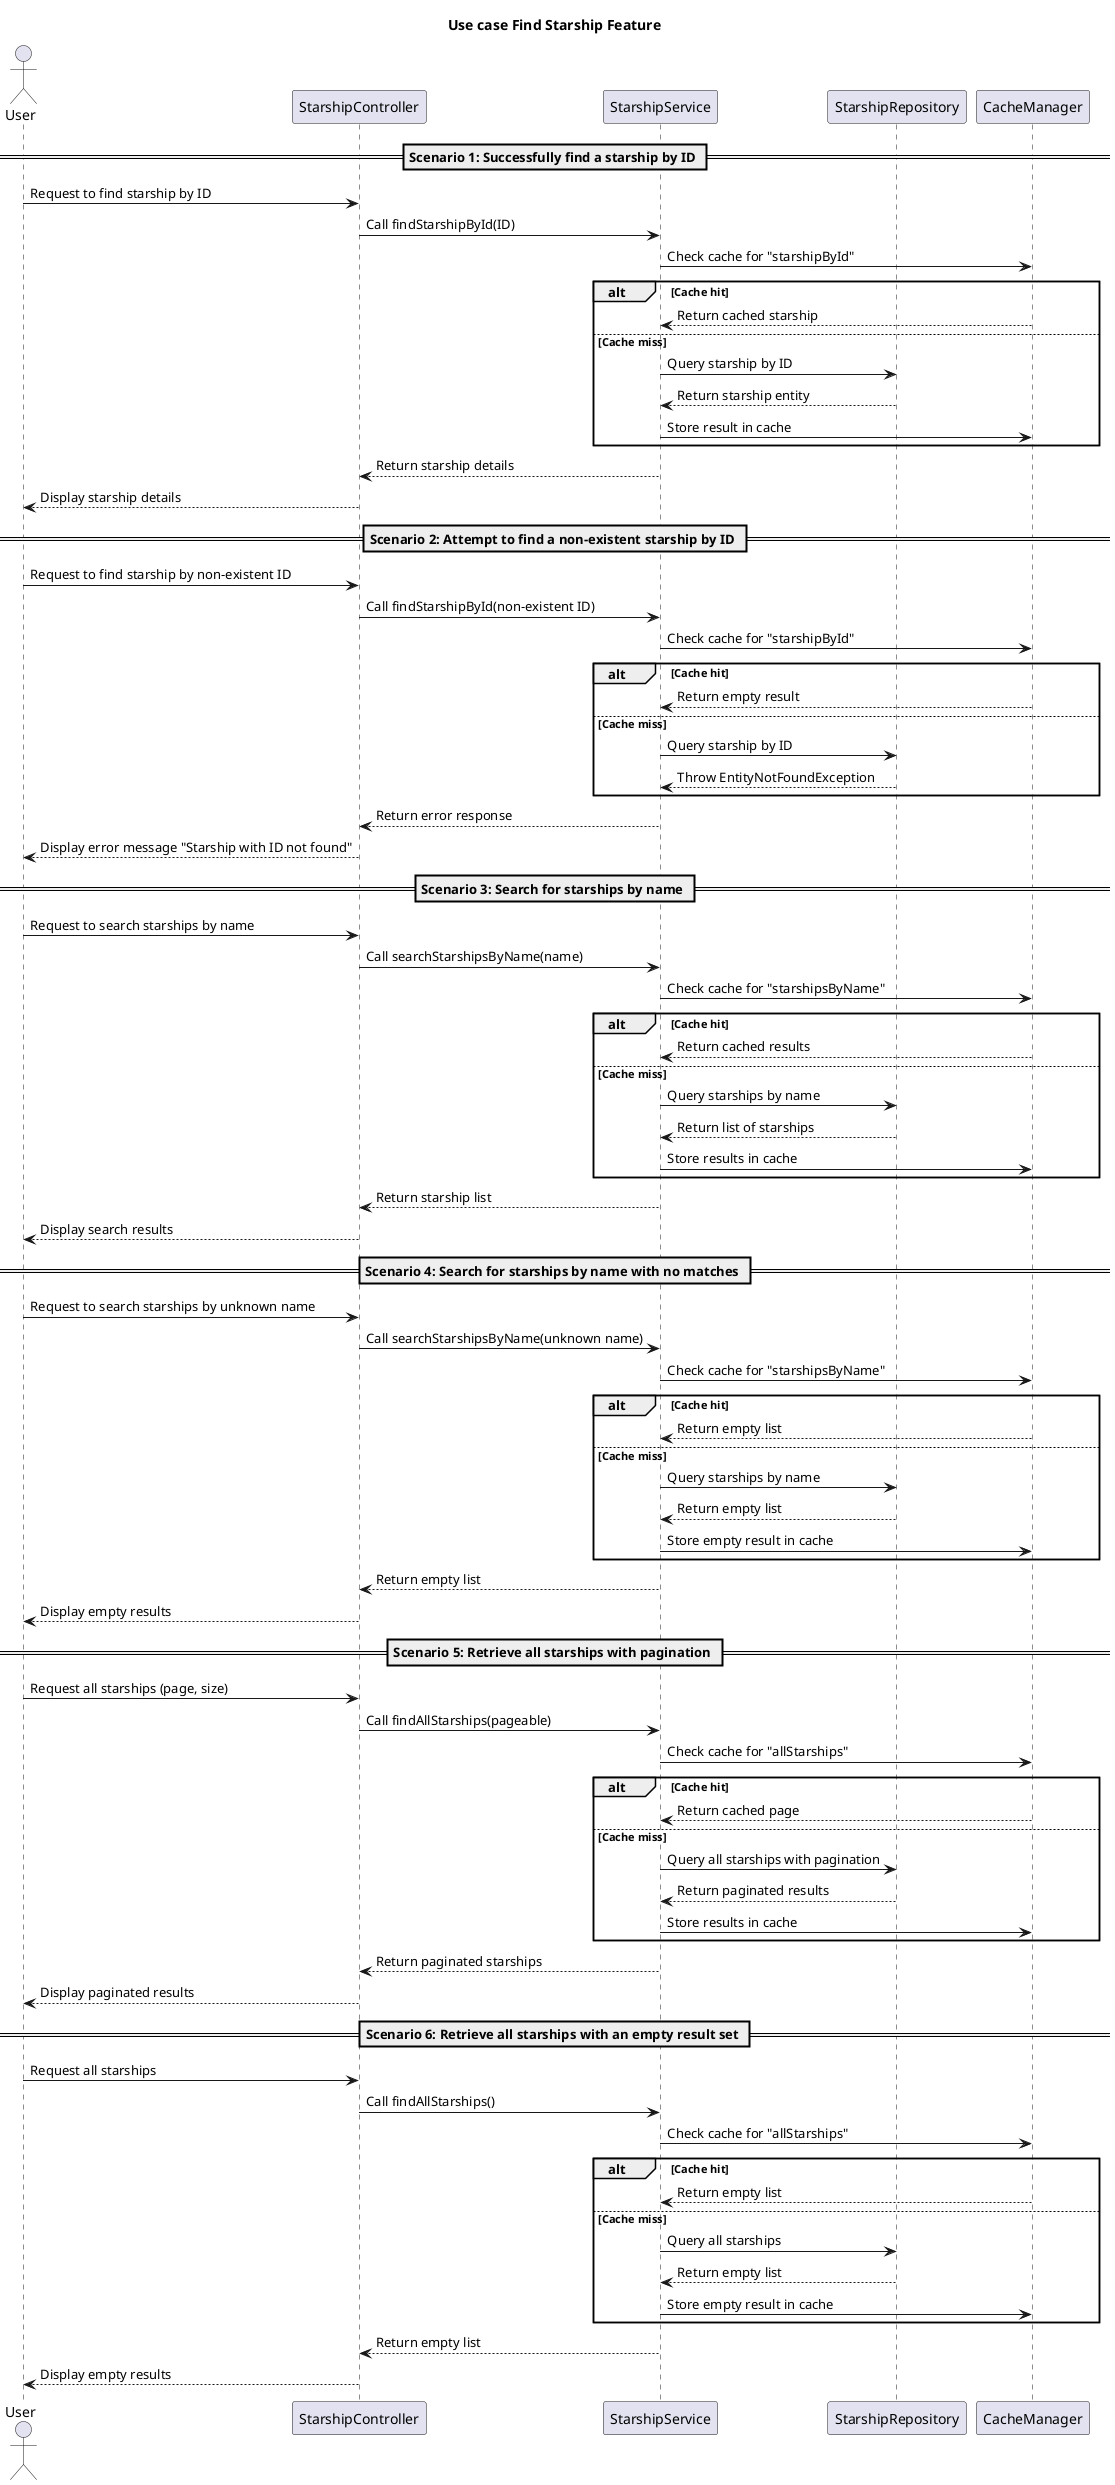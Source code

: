 @startuml
title Use case Find Starship Feature

actor User
participant "StarshipController" as Controller
participant "StarshipService" as Service
participant "StarshipRepository" as Repository
participant "CacheManager" as Cache

== Scenario 1: Successfully find a starship by ID ==
User -> Controller: Request to find starship by ID
Controller -> Service: Call findStarshipById(ID)
Service -> Cache: Check cache for "starshipById"
alt Cache hit
    Cache --> Service: Return cached starship
else Cache miss
    Service -> Repository: Query starship by ID
    Repository --> Service: Return starship entity
    Service -> Cache: Store result in cache
end
Service --> Controller: Return starship details
Controller --> User: Display starship details

== Scenario 2: Attempt to find a non-existent starship by ID ==
User -> Controller: Request to find starship by non-existent ID
Controller -> Service: Call findStarshipById(non-existent ID)
Service -> Cache: Check cache for "starshipById"
alt Cache hit
    Cache --> Service: Return empty result
else Cache miss
    Service -> Repository: Query starship by ID
    Repository --> Service: Throw EntityNotFoundException
end
Service --> Controller: Return error response
Controller --> User: Display error message "Starship with ID not found"

== Scenario 3: Search for starships by name ==
User -> Controller: Request to search starships by name
Controller -> Service: Call searchStarshipsByName(name)
Service -> Cache: Check cache for "starshipsByName"
alt Cache hit
    Cache --> Service: Return cached results
else Cache miss
    Service -> Repository: Query starships by name
    Repository --> Service: Return list of starships
    Service -> Cache: Store results in cache
end
Service --> Controller: Return starship list
Controller --> User: Display search results

== Scenario 4: Search for starships by name with no matches ==
User -> Controller: Request to search starships by unknown name
Controller -> Service: Call searchStarshipsByName(unknown name)
Service -> Cache: Check cache for "starshipsByName"
alt Cache hit
    Cache --> Service: Return empty list
else Cache miss
    Service -> Repository: Query starships by name
    Repository --> Service: Return empty list
    Service -> Cache: Store empty result in cache
end
Service --> Controller: Return empty list
Controller --> User: Display empty results

== Scenario 5: Retrieve all starships with pagination ==
User -> Controller: Request all starships (page, size)
Controller -> Service: Call findAllStarships(pageable)
Service -> Cache: Check cache for "allStarships"
alt Cache hit
    Cache --> Service: Return cached page
else Cache miss
    Service -> Repository: Query all starships with pagination
    Repository --> Service: Return paginated results
    Service -> Cache: Store results in cache
end
Service --> Controller: Return paginated starships
Controller --> User: Display paginated results

== Scenario 6: Retrieve all starships with an empty result set ==
User -> Controller: Request all starships
Controller -> Service: Call findAllStarships()
Service -> Cache: Check cache for "allStarships"
alt Cache hit
    Cache --> Service: Return empty list
else Cache miss
    Service -> Repository: Query all starships
    Repository --> Service: Return empty list
    Service -> Cache: Store empty result in cache
end
Service --> Controller: Return empty list
Controller --> User: Display empty results

@enduml